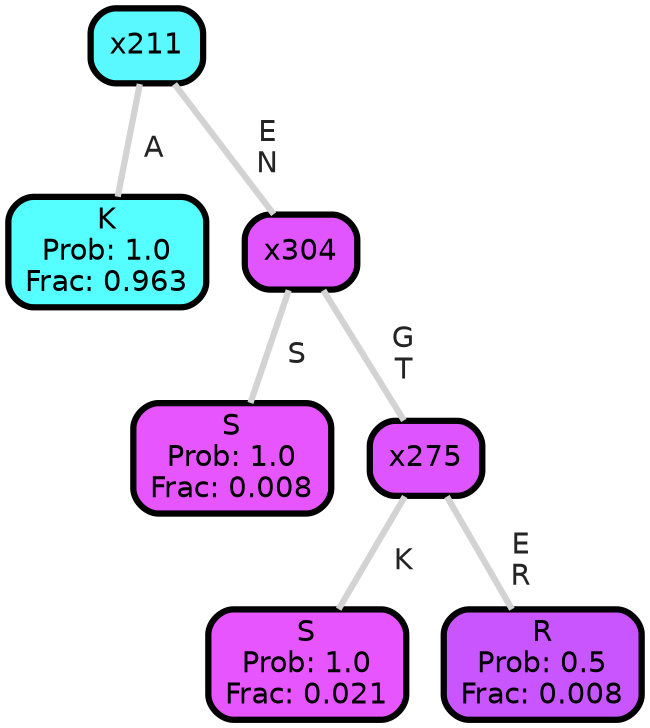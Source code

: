graph Tree {
node [shape=box, style="filled, rounded",color="black",penwidth="3",fontcolor="black",                 fontname=helvetica] ;
graph [ranksep="0 equally", splines=straight,                 bgcolor=transparent, dpi=200] ;
edge [fontname=helvetica, fontweight=bold,fontcolor=grey14,color=lightgray] ;
0 [label="K
Prob: 1.0
Frac: 0.963", fillcolor="#55ffff"] ;
1 [label="x211", fillcolor="#5af8ff"] ;
2 [label="S
Prob: 1.0
Frac: 0.008", fillcolor="#e755ff"] ;
3 [label="x304", fillcolor="#e055ff"] ;
4 [label="S
Prob: 1.0
Frac: 0.021", fillcolor="#e755ff"] ;
5 [label="x275", fillcolor="#de55ff"] ;
6 [label="R
Prob: 0.5
Frac: 0.008", fillcolor="#c955ff"] ;
1 -- 0 [label=" A",penwidth=3] ;
1 -- 3 [label=" E\n N",penwidth=3] ;
3 -- 2 [label=" S",penwidth=3] ;
3 -- 5 [label=" G\n T",penwidth=3] ;
5 -- 4 [label=" K",penwidth=3] ;
5 -- 6 [label=" E\n R",penwidth=3] ;
{rank = same;}}